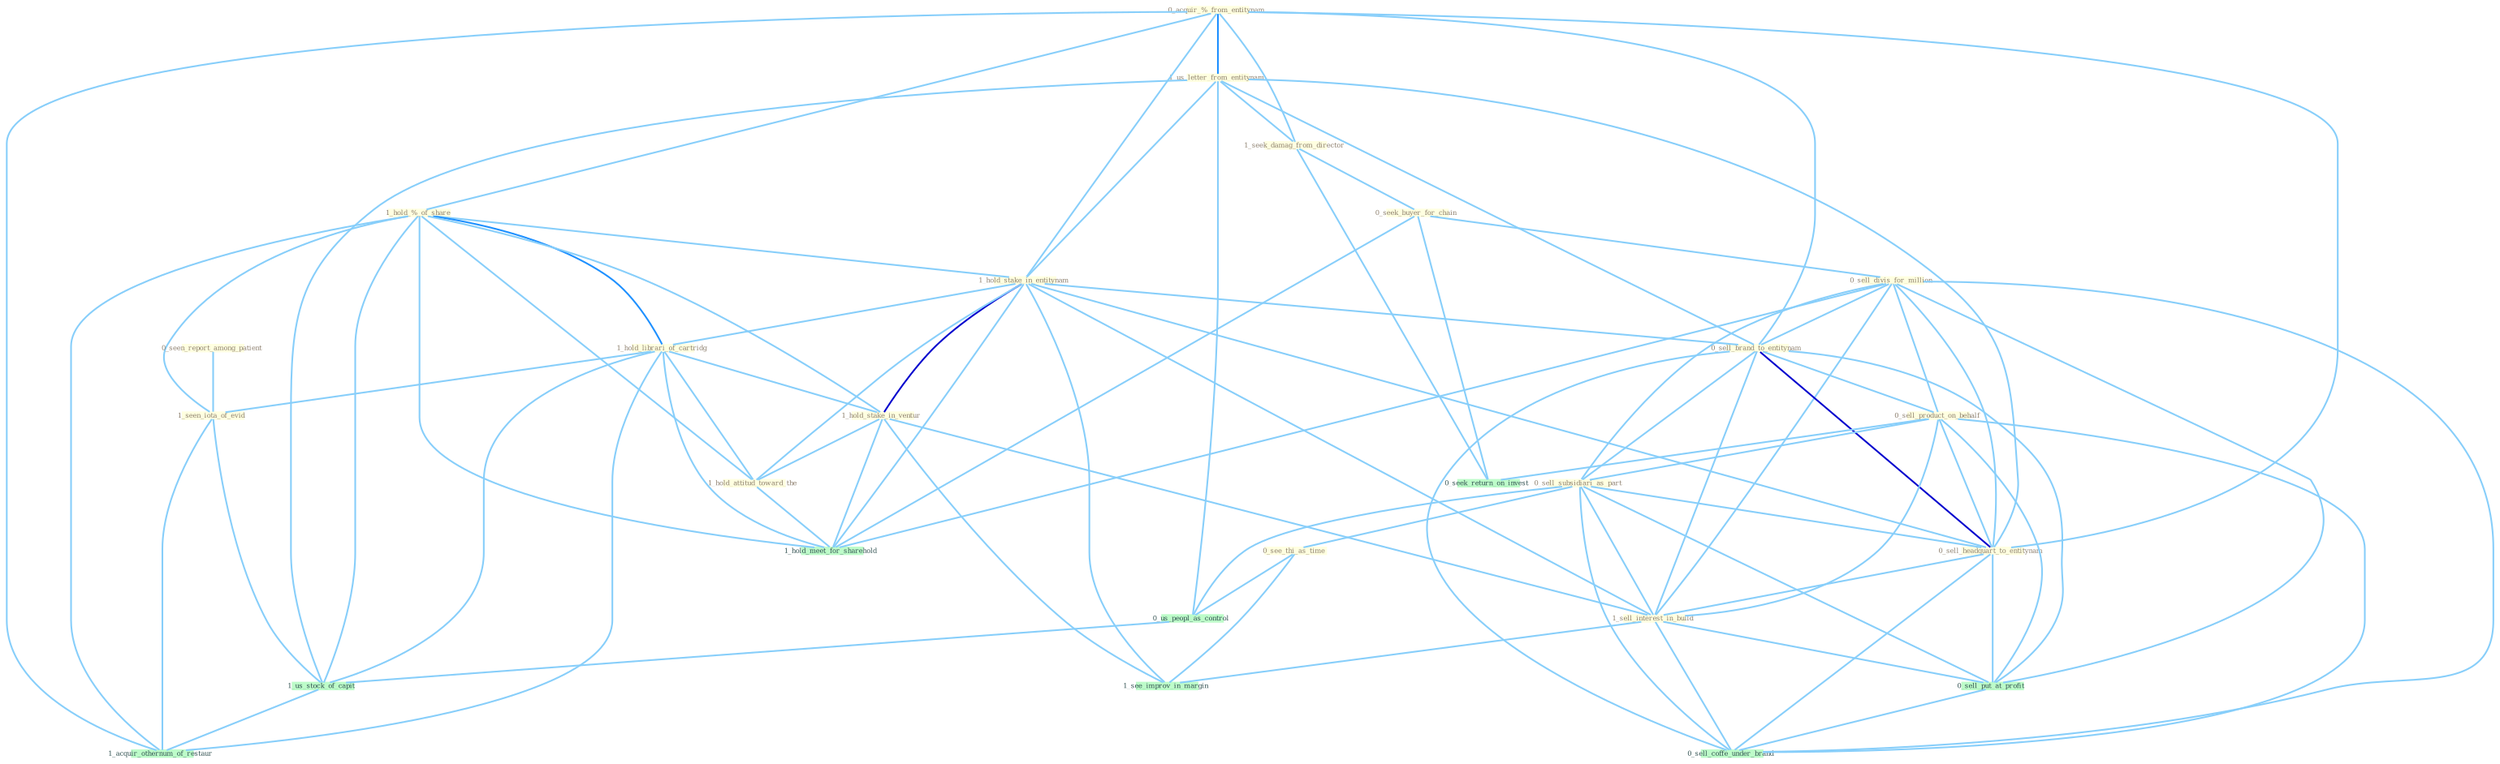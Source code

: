 Graph G{ 
    node
    [shape=polygon,style=filled,width=.5,height=.06,color="#BDFCC9",fixedsize=true,fontsize=4,
    fontcolor="#2f4f4f"];
    {node
    [color="#ffffe0", fontcolor="#8b7d6b"] "0_acquir_%_from_entitynam " "1_hold_%_of_share " "1_us_letter_from_entitynam " "1_seek_damag_from_director " "0_seen_report_among_patient " "1_hold_stake_in_entitynam " "0_seek_buyer_for_chain " "1_hold_librari_of_cartridg " "0_sell_divis_for_million " "0_sell_brand_to_entitynam " "1_hold_stake_in_ventur " "0_sell_product_on_behalf " "0_sell_subsidiari_as_part " "0_sell_headquart_to_entitynam " "1_seen_iota_of_evid " "1_sell_interest_in_build " "0_see_thi_as_time " "1_hold_attitud_toward_the "}
{node [color="#fff0f5", fontcolor="#b22222"]}
edge [color="#B0E2FF"];

	"0_acquir_%_from_entitynam " -- "1_hold_%_of_share " [w="1", color="#87cefa" ];
	"0_acquir_%_from_entitynam " -- "1_us_letter_from_entitynam " [w="2", color="#1e90ff" , len=0.8];
	"0_acquir_%_from_entitynam " -- "1_seek_damag_from_director " [w="1", color="#87cefa" ];
	"0_acquir_%_from_entitynam " -- "1_hold_stake_in_entitynam " [w="1", color="#87cefa" ];
	"0_acquir_%_from_entitynam " -- "0_sell_brand_to_entitynam " [w="1", color="#87cefa" ];
	"0_acquir_%_from_entitynam " -- "0_sell_headquart_to_entitynam " [w="1", color="#87cefa" ];
	"0_acquir_%_from_entitynam " -- "1_acquir_othernum_of_restaur " [w="1", color="#87cefa" ];
	"1_hold_%_of_share " -- "1_hold_stake_in_entitynam " [w="1", color="#87cefa" ];
	"1_hold_%_of_share " -- "1_hold_librari_of_cartridg " [w="2", color="#1e90ff" , len=0.8];
	"1_hold_%_of_share " -- "1_hold_stake_in_ventur " [w="1", color="#87cefa" ];
	"1_hold_%_of_share " -- "1_seen_iota_of_evid " [w="1", color="#87cefa" ];
	"1_hold_%_of_share " -- "1_hold_attitud_toward_the " [w="1", color="#87cefa" ];
	"1_hold_%_of_share " -- "1_us_stock_of_capit " [w="1", color="#87cefa" ];
	"1_hold_%_of_share " -- "1_hold_meet_for_sharehold " [w="1", color="#87cefa" ];
	"1_hold_%_of_share " -- "1_acquir_othernum_of_restaur " [w="1", color="#87cefa" ];
	"1_us_letter_from_entitynam " -- "1_seek_damag_from_director " [w="1", color="#87cefa" ];
	"1_us_letter_from_entitynam " -- "1_hold_stake_in_entitynam " [w="1", color="#87cefa" ];
	"1_us_letter_from_entitynam " -- "0_sell_brand_to_entitynam " [w="1", color="#87cefa" ];
	"1_us_letter_from_entitynam " -- "0_sell_headquart_to_entitynam " [w="1", color="#87cefa" ];
	"1_us_letter_from_entitynam " -- "0_us_peopl_as_control " [w="1", color="#87cefa" ];
	"1_us_letter_from_entitynam " -- "1_us_stock_of_capit " [w="1", color="#87cefa" ];
	"1_seek_damag_from_director " -- "0_seek_buyer_for_chain " [w="1", color="#87cefa" ];
	"1_seek_damag_from_director " -- "0_seek_return_on_invest " [w="1", color="#87cefa" ];
	"0_seen_report_among_patient " -- "1_seen_iota_of_evid " [w="1", color="#87cefa" ];
	"1_hold_stake_in_entitynam " -- "1_hold_librari_of_cartridg " [w="1", color="#87cefa" ];
	"1_hold_stake_in_entitynam " -- "0_sell_brand_to_entitynam " [w="1", color="#87cefa" ];
	"1_hold_stake_in_entitynam " -- "1_hold_stake_in_ventur " [w="3", color="#0000cd" , len=0.6];
	"1_hold_stake_in_entitynam " -- "0_sell_headquart_to_entitynam " [w="1", color="#87cefa" ];
	"1_hold_stake_in_entitynam " -- "1_sell_interest_in_build " [w="1", color="#87cefa" ];
	"1_hold_stake_in_entitynam " -- "1_hold_attitud_toward_the " [w="1", color="#87cefa" ];
	"1_hold_stake_in_entitynam " -- "1_see_improv_in_margin " [w="1", color="#87cefa" ];
	"1_hold_stake_in_entitynam " -- "1_hold_meet_for_sharehold " [w="1", color="#87cefa" ];
	"0_seek_buyer_for_chain " -- "0_sell_divis_for_million " [w="1", color="#87cefa" ];
	"0_seek_buyer_for_chain " -- "0_seek_return_on_invest " [w="1", color="#87cefa" ];
	"0_seek_buyer_for_chain " -- "1_hold_meet_for_sharehold " [w="1", color="#87cefa" ];
	"1_hold_librari_of_cartridg " -- "1_hold_stake_in_ventur " [w="1", color="#87cefa" ];
	"1_hold_librari_of_cartridg " -- "1_seen_iota_of_evid " [w="1", color="#87cefa" ];
	"1_hold_librari_of_cartridg " -- "1_hold_attitud_toward_the " [w="1", color="#87cefa" ];
	"1_hold_librari_of_cartridg " -- "1_us_stock_of_capit " [w="1", color="#87cefa" ];
	"1_hold_librari_of_cartridg " -- "1_hold_meet_for_sharehold " [w="1", color="#87cefa" ];
	"1_hold_librari_of_cartridg " -- "1_acquir_othernum_of_restaur " [w="1", color="#87cefa" ];
	"0_sell_divis_for_million " -- "0_sell_brand_to_entitynam " [w="1", color="#87cefa" ];
	"0_sell_divis_for_million " -- "0_sell_product_on_behalf " [w="1", color="#87cefa" ];
	"0_sell_divis_for_million " -- "0_sell_subsidiari_as_part " [w="1", color="#87cefa" ];
	"0_sell_divis_for_million " -- "0_sell_headquart_to_entitynam " [w="1", color="#87cefa" ];
	"0_sell_divis_for_million " -- "1_sell_interest_in_build " [w="1", color="#87cefa" ];
	"0_sell_divis_for_million " -- "0_sell_put_at_profit " [w="1", color="#87cefa" ];
	"0_sell_divis_for_million " -- "0_sell_coffe_under_brand " [w="1", color="#87cefa" ];
	"0_sell_divis_for_million " -- "1_hold_meet_for_sharehold " [w="1", color="#87cefa" ];
	"0_sell_brand_to_entitynam " -- "0_sell_product_on_behalf " [w="1", color="#87cefa" ];
	"0_sell_brand_to_entitynam " -- "0_sell_subsidiari_as_part " [w="1", color="#87cefa" ];
	"0_sell_brand_to_entitynam " -- "0_sell_headquart_to_entitynam " [w="3", color="#0000cd" , len=0.6];
	"0_sell_brand_to_entitynam " -- "1_sell_interest_in_build " [w="1", color="#87cefa" ];
	"0_sell_brand_to_entitynam " -- "0_sell_put_at_profit " [w="1", color="#87cefa" ];
	"0_sell_brand_to_entitynam " -- "0_sell_coffe_under_brand " [w="1", color="#87cefa" ];
	"1_hold_stake_in_ventur " -- "1_sell_interest_in_build " [w="1", color="#87cefa" ];
	"1_hold_stake_in_ventur " -- "1_hold_attitud_toward_the " [w="1", color="#87cefa" ];
	"1_hold_stake_in_ventur " -- "1_see_improv_in_margin " [w="1", color="#87cefa" ];
	"1_hold_stake_in_ventur " -- "1_hold_meet_for_sharehold " [w="1", color="#87cefa" ];
	"0_sell_product_on_behalf " -- "0_sell_subsidiari_as_part " [w="1", color="#87cefa" ];
	"0_sell_product_on_behalf " -- "0_sell_headquart_to_entitynam " [w="1", color="#87cefa" ];
	"0_sell_product_on_behalf " -- "1_sell_interest_in_build " [w="1", color="#87cefa" ];
	"0_sell_product_on_behalf " -- "0_sell_put_at_profit " [w="1", color="#87cefa" ];
	"0_sell_product_on_behalf " -- "0_seek_return_on_invest " [w="1", color="#87cefa" ];
	"0_sell_product_on_behalf " -- "0_sell_coffe_under_brand " [w="1", color="#87cefa" ];
	"0_sell_subsidiari_as_part " -- "0_sell_headquart_to_entitynam " [w="1", color="#87cefa" ];
	"0_sell_subsidiari_as_part " -- "1_sell_interest_in_build " [w="1", color="#87cefa" ];
	"0_sell_subsidiari_as_part " -- "0_see_thi_as_time " [w="1", color="#87cefa" ];
	"0_sell_subsidiari_as_part " -- "0_us_peopl_as_control " [w="1", color="#87cefa" ];
	"0_sell_subsidiari_as_part " -- "0_sell_put_at_profit " [w="1", color="#87cefa" ];
	"0_sell_subsidiari_as_part " -- "0_sell_coffe_under_brand " [w="1", color="#87cefa" ];
	"0_sell_headquart_to_entitynam " -- "1_sell_interest_in_build " [w="1", color="#87cefa" ];
	"0_sell_headquart_to_entitynam " -- "0_sell_put_at_profit " [w="1", color="#87cefa" ];
	"0_sell_headquart_to_entitynam " -- "0_sell_coffe_under_brand " [w="1", color="#87cefa" ];
	"1_seen_iota_of_evid " -- "1_us_stock_of_capit " [w="1", color="#87cefa" ];
	"1_seen_iota_of_evid " -- "1_acquir_othernum_of_restaur " [w="1", color="#87cefa" ];
	"1_sell_interest_in_build " -- "0_sell_put_at_profit " [w="1", color="#87cefa" ];
	"1_sell_interest_in_build " -- "1_see_improv_in_margin " [w="1", color="#87cefa" ];
	"1_sell_interest_in_build " -- "0_sell_coffe_under_brand " [w="1", color="#87cefa" ];
	"0_see_thi_as_time " -- "0_us_peopl_as_control " [w="1", color="#87cefa" ];
	"0_see_thi_as_time " -- "1_see_improv_in_margin " [w="1", color="#87cefa" ];
	"1_hold_attitud_toward_the " -- "1_hold_meet_for_sharehold " [w="1", color="#87cefa" ];
	"0_us_peopl_as_control " -- "1_us_stock_of_capit " [w="1", color="#87cefa" ];
	"0_sell_put_at_profit " -- "0_sell_coffe_under_brand " [w="1", color="#87cefa" ];
	"1_us_stock_of_capit " -- "1_acquir_othernum_of_restaur " [w="1", color="#87cefa" ];
}
